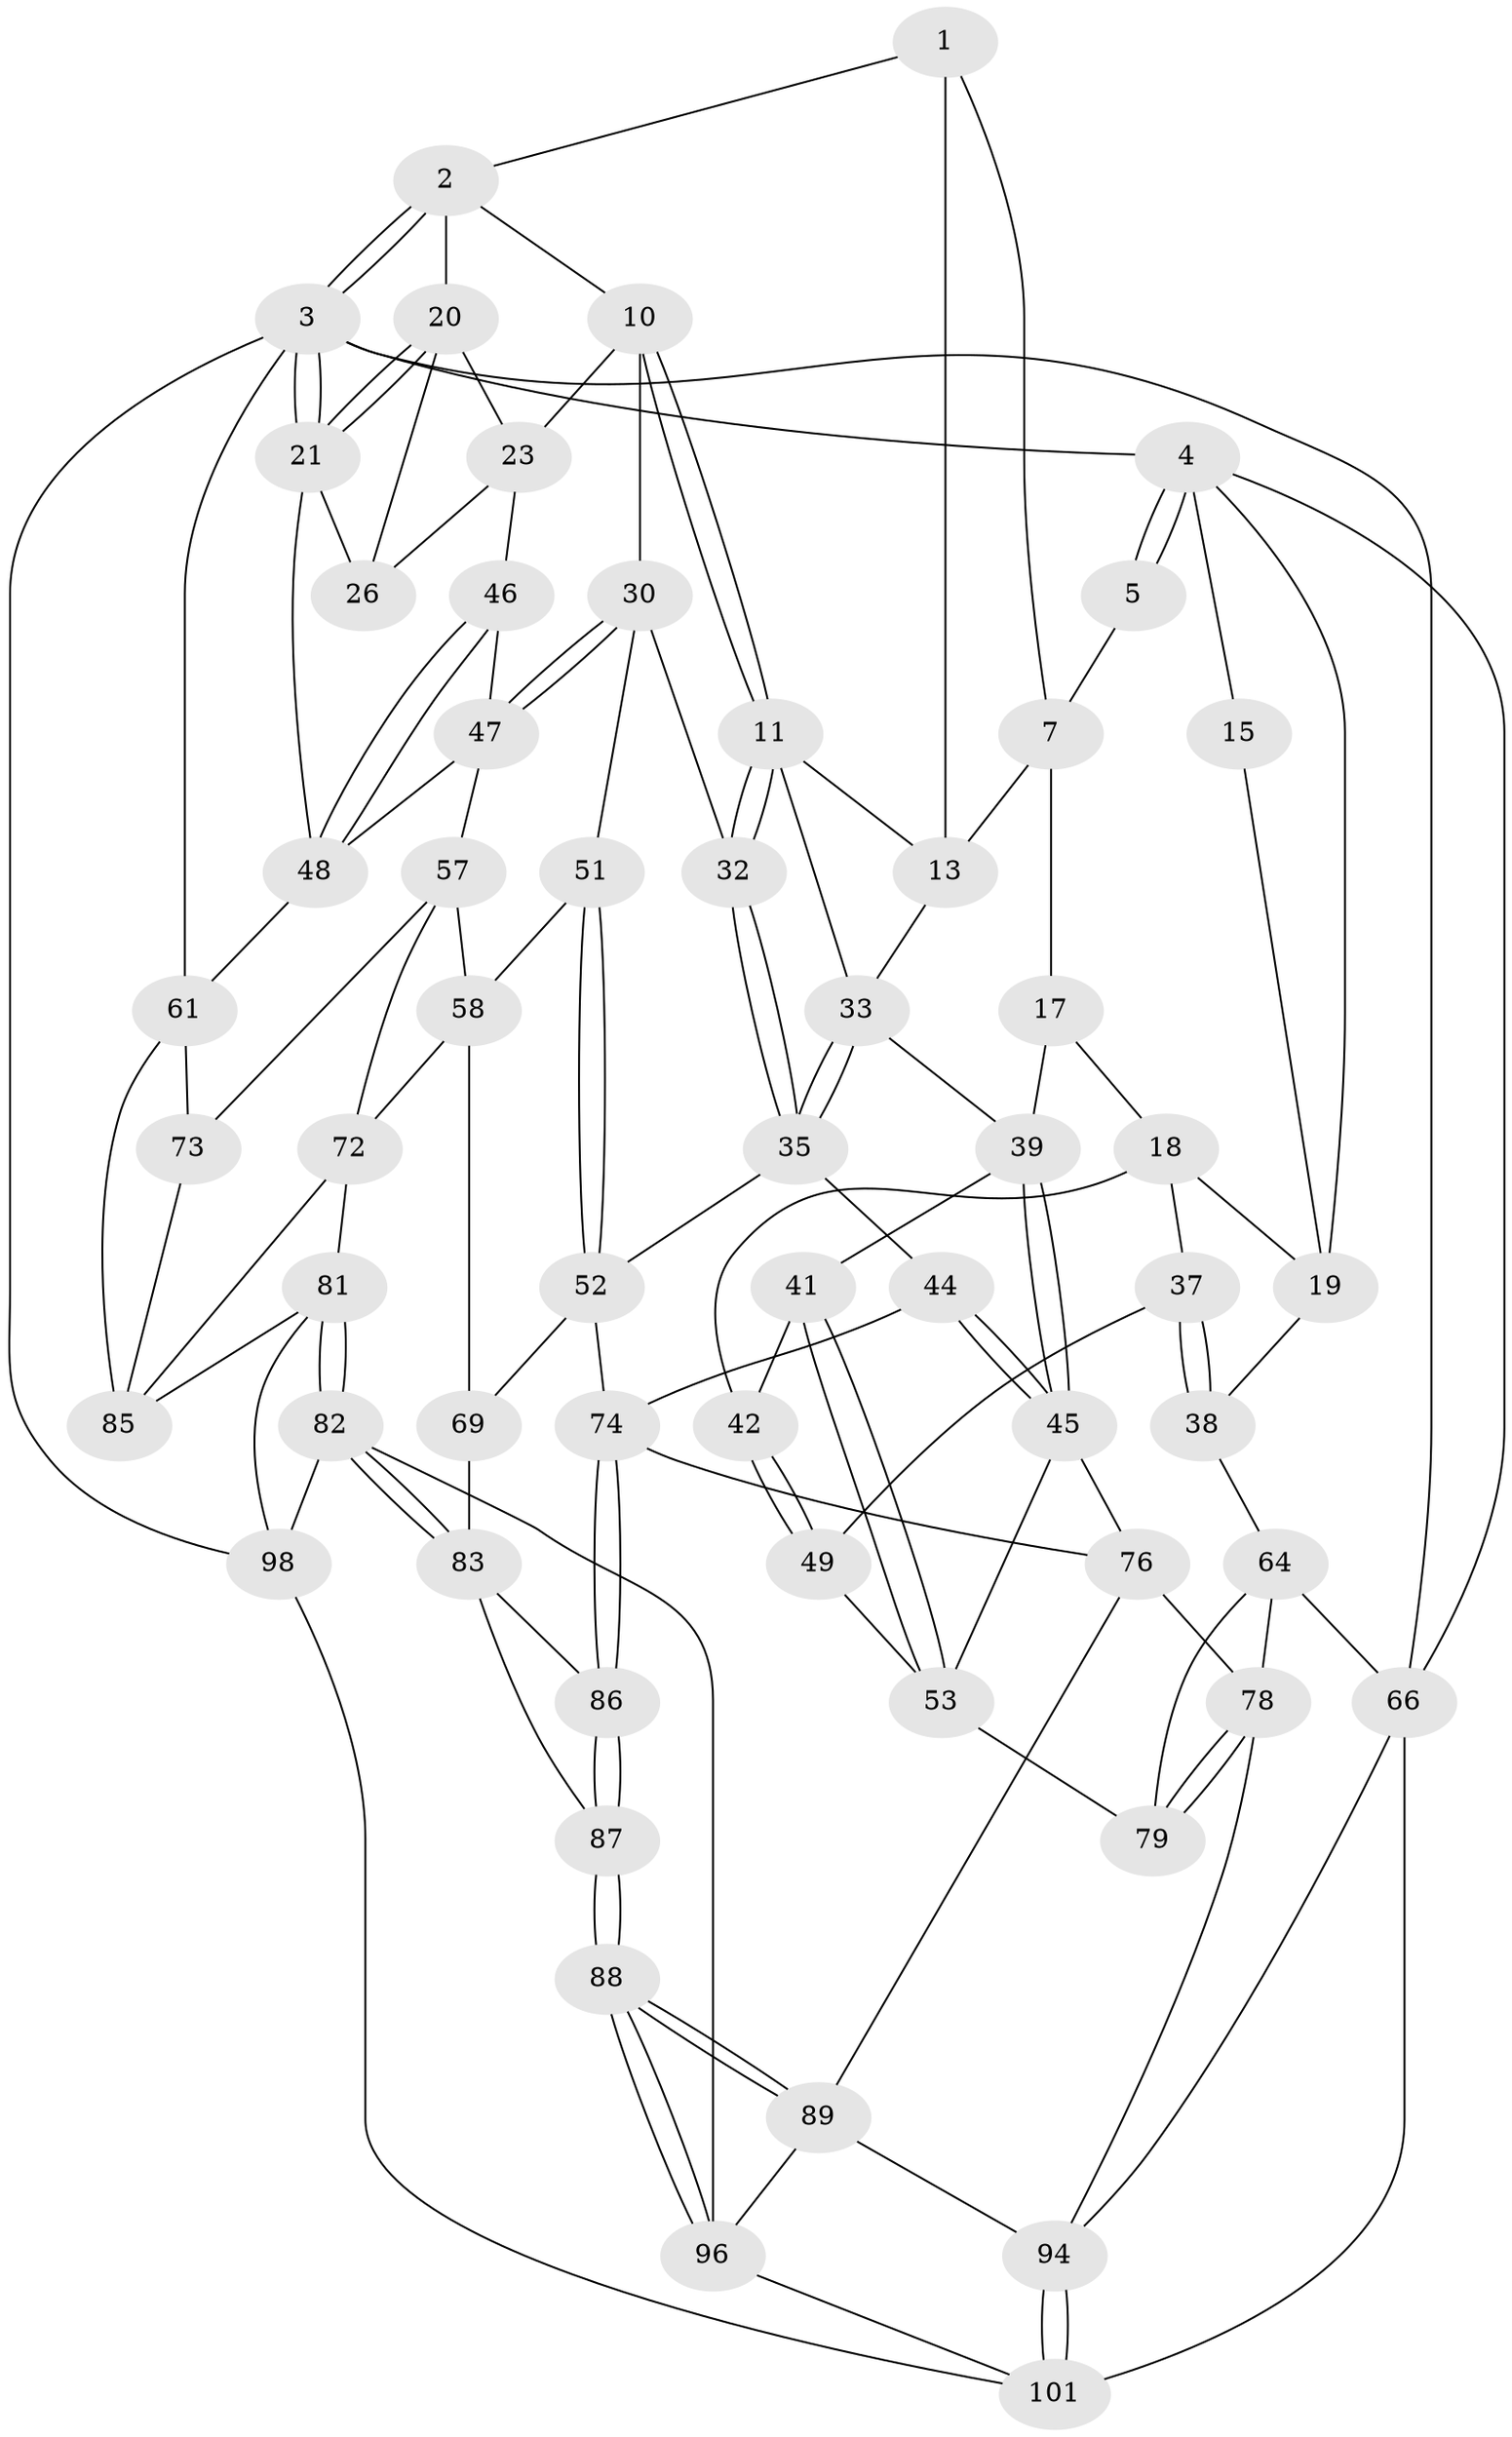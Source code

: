 // original degree distribution, {3: 0.0196078431372549, 4: 0.23529411764705882, 6: 0.21568627450980393, 5: 0.5294117647058824}
// Generated by graph-tools (version 1.1) at 2025/11/02/27/25 16:11:51]
// undirected, 59 vertices, 134 edges
graph export_dot {
graph [start="1"]
  node [color=gray90,style=filled];
  1 [pos="+0.42036502865369935+0",super="+6"];
  2 [pos="+0.7229224264860812+0",super="+9"];
  3 [pos="+1+0",super="+60"];
  4 [pos="+0+0",super="+14"];
  5 [pos="+0.11135044985545971+0",super="+8"];
  7 [pos="+0.2533407845611114+0.12565499530274302",super="+16"];
  10 [pos="+0.6543398349223205+0.13920100313320266",super="+24"];
  11 [pos="+0.6213473537484596+0.16481338488283961",super="+12"];
  13 [pos="+0.5094593268877324+0.1596116197671572",super="+25"];
  15 [pos="+0.18169732282589415+0.09615501253012382"];
  17 [pos="+0.20315276606434535+0.2452336372542374"];
  18 [pos="+0.1272379903331727+0.24798485011345736",super="+36"];
  19 [pos="+0.016357907509390725+0.1482120917167154",super="+29"];
  20 [pos="+0.8056839477314225+0.08203589007880463",super="+22"];
  21 [pos="+1+0.046913052778345725",super="+27"];
  23 [pos="+0.8748284152488145+0.3018647542707895",super="+28"];
  26 [pos="+0.9579745088537319+0.17971897027526942"];
  30 [pos="+0.7910218064070477+0.38355552510996543",super="+31"];
  32 [pos="+0.6383280607734318+0.26647711730867685"];
  33 [pos="+0.4880985966627168+0.33632823366219233",super="+34"];
  35 [pos="+0.524382761534871+0.40853785842466367",super="+43"];
  37 [pos="+0.022131410143123902+0.37618883668434894",super="+50"];
  38 [pos="+0+0.37796042608126845",super="+63"];
  39 [pos="+0.3380933056102438+0.4126992792451248",super="+40"];
  41 [pos="+0.20221163059175443+0.40340031894050365"];
  42 [pos="+0.06029666633924091+0.392163659198257"];
  44 [pos="+0.4205663899388269+0.5064634045481065"];
  45 [pos="+0.36199135575017954+0.45478534957064515",super="+55"];
  46 [pos="+0.8813423856980607+0.3208277553165132"];
  47 [pos="+0.835608860590497+0.38846378463475634",super="+56"];
  48 [pos="+1+0.27493926629758014",super="+59"];
  49 [pos="+0.11973614458927426+0.5557295653345244"];
  51 [pos="+0.6465029642829523+0.4616853428400651"];
  52 [pos="+0.532184752289236+0.4711034074094866",super="+70"];
  53 [pos="+0.18390706513874697+0.5236961335729283",super="+54"];
  57 [pos="+0.8180712012978618+0.5060460393043498",super="+71"];
  58 [pos="+0.6673236581289987+0.4947216916672706",super="+68"];
  61 [pos="+1+1",super="+62"];
  64 [pos="+0+0.5781817764654499",super="+65"];
  66 [pos="+0+1",super="+67"];
  69 [pos="+0.6576849497785807+0.6772490955326167"];
  72 [pos="+0.7487457882199636+0.6488920238039343",super="+80"];
  73 [pos="+0.8631088138655462+0.6690591896523759"];
  74 [pos="+0.5109070051956595+0.6987925069842962",super="+75"];
  76 [pos="+0.3220916337446263+0.6592009751839307",super="+77"];
  78 [pos="+0.13618891305985922+0.7583099899993889",super="+90"];
  79 [pos="+0.10860098554988001+0.6104898270996986"];
  81 [pos="+0.6898243123394256+0.8778797289990735",super="+92"];
  82 [pos="+0.6484957930943244+0.8751447237052691",super="+100"];
  83 [pos="+0.6462224512591587+0.8719984449022775",super="+84"];
  85 [pos="+0.8265140861976776+0.8085260959168586",super="+91"];
  86 [pos="+0.5037595621413583+0.7369927141380183"];
  87 [pos="+0.45016077680279476+0.8415769047653024"];
  88 [pos="+0.4060740124302961+0.8709216213531633"];
  89 [pos="+0.3760250845364045+0.8493082577610692",super="+93"];
  94 [pos="+0.14603009740510328+0.8836778731143765",super="+95"];
  96 [pos="+0.40936260678158487+0.9141495157848539",super="+97"];
  98 [pos="+0.7063560906707504+1",super="+99"];
  101 [pos="+0.1858055078610982+1",super="+102"];
  1 -- 2;
  1 -- 13;
  1 -- 7;
  2 -- 3;
  2 -- 3;
  2 -- 10;
  2 -- 20;
  3 -- 4;
  3 -- 21;
  3 -- 21;
  3 -- 61;
  3 -- 98;
  3 -- 66;
  4 -- 5;
  4 -- 5;
  4 -- 66;
  4 -- 15;
  4 -- 19;
  5 -- 7;
  7 -- 17;
  7 -- 13;
  10 -- 11;
  10 -- 11;
  10 -- 30;
  10 -- 23;
  11 -- 32;
  11 -- 32;
  11 -- 33;
  11 -- 13;
  13 -- 33;
  15 -- 19;
  17 -- 18;
  17 -- 39;
  18 -- 19;
  18 -- 42;
  18 -- 37;
  19 -- 38;
  20 -- 21;
  20 -- 21;
  20 -- 26;
  20 -- 23;
  21 -- 48;
  21 -- 26;
  23 -- 26;
  23 -- 46;
  30 -- 47;
  30 -- 47;
  30 -- 32;
  30 -- 51;
  32 -- 35;
  32 -- 35;
  33 -- 35;
  33 -- 35;
  33 -- 39;
  35 -- 44;
  35 -- 52;
  37 -- 38 [weight=2];
  37 -- 38;
  37 -- 49;
  38 -- 64;
  39 -- 45;
  39 -- 45;
  39 -- 41;
  41 -- 42;
  41 -- 53;
  41 -- 53;
  42 -- 49;
  42 -- 49;
  44 -- 45;
  44 -- 45;
  44 -- 74;
  45 -- 76;
  45 -- 53;
  46 -- 47;
  46 -- 48;
  46 -- 48;
  47 -- 48;
  47 -- 57;
  48 -- 61;
  49 -- 53;
  51 -- 52;
  51 -- 52;
  51 -- 58;
  52 -- 74;
  52 -- 69;
  53 -- 79;
  57 -- 58;
  57 -- 72;
  57 -- 73;
  58 -- 72;
  58 -- 69;
  61 -- 73;
  61 -- 85;
  64 -- 79;
  64 -- 66;
  64 -- 78;
  66 -- 101;
  66 -- 94;
  69 -- 83;
  72 -- 81;
  72 -- 85;
  73 -- 85;
  74 -- 86;
  74 -- 86;
  74 -- 76;
  76 -- 89;
  76 -- 78;
  78 -- 79;
  78 -- 79;
  78 -- 94;
  81 -- 82;
  81 -- 82;
  81 -- 98;
  81 -- 85;
  82 -- 83;
  82 -- 83;
  82 -- 96;
  82 -- 98;
  83 -- 87;
  83 -- 86;
  86 -- 87;
  86 -- 87;
  87 -- 88;
  87 -- 88;
  88 -- 89;
  88 -- 89;
  88 -- 96;
  88 -- 96;
  89 -- 94;
  89 -- 96;
  94 -- 101;
  94 -- 101;
  96 -- 101;
  98 -- 101;
}
